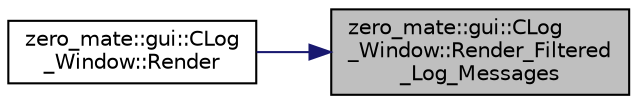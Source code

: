 digraph "zero_mate::gui::CLog_Window::Render_Filtered_Log_Messages"
{
 // LATEX_PDF_SIZE
  bgcolor="transparent";
  edge [fontname="Helvetica",fontsize="10",labelfontname="Helvetica",labelfontsize="10"];
  node [fontname="Helvetica",fontsize="10",shape=record];
  rankdir="RL";
  Node1 [label="zero_mate::gui::CLog\l_Window::Render_Filtered\l_Log_Messages",height=0.2,width=0.4,color="black", fillcolor="grey75", style="filled", fontcolor="black",tooltip=" "];
  Node1 -> Node2 [dir="back",color="midnightblue",fontsize="10",style="solid",fontname="Helvetica"];
  Node2 [label="zero_mate::gui::CLog\l_Window::Render",height=0.2,width=0.4,color="black",URL="$classzero__mate_1_1gui_1_1CLog__Window.html#a679fe192aa1335396f06e63678bb71d5",tooltip=" "];
}
